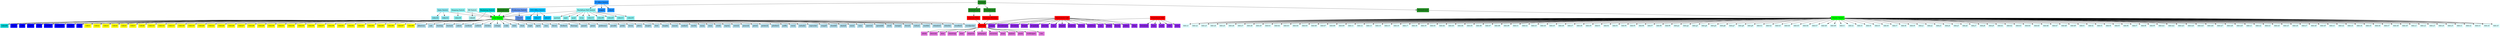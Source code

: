 strict digraph "aonet" {
/*
Needs to add 2D printers
*/
/*	node [shape=box,style=filled,color=red];
        "Internet" -> {"Firewall"}; */
	node [shape=box,style=filled,color=forestgreen];
        "Firewall" -> {"Firewall em0"};
        "Firewall" -> {"Firewall em1"};
        "Firewall" -> {"Firewall em2"};
        "Firewall" -> {"Firewall em3"};
	node [shape=box,style=filled,color=green];
        "Firewall em0" -> {"Core Switch"};
        "Firewall em3" -> {"Cluster Switch"};
	node [shape=box,style=filled,color=red];
        "Firewall em1" -> {"Comcast Fiber"};
        "Firewall em2" -> {"Skybeam Wireless"};
        "Comcast Fiber" -> {"Internet"};
        "Skybeam Wireless" -> {"Internet"};
        "Elastichosts LAX" -> {"Internet"};
        "Elastichosts DAL" -> {"Internet"};
	node [shape=box,style=filled,color=cadetblue2];
	"Sales Switch" -> {"Core Switch"};
        "Sales Switch" -> {"video32"};
        "Sales Switch" -> {"video12"};
	node [shape=box,style=filled,color=darkslategray2];
	"Shipping Switch" -> {"Core Switch"};
        "Shipping Switch" -> {"video16"};
	node [shape=box,style=filled,color=paleturquoise];
	"RD Switch" -> {"Core Switch"};
        "RD Switch" -> {"video6"};
	node [shape=box,style=filled,color=cornflowerblue];
	"Production Switch" -> {"Core Switch"};
        "Production Switch" -> {"video23"};
	node [shape=box,style=filled,color=darkturquoise];
	"Marketing Switch" -> {"Core Switch"};
        "Marketing Switch" -> {"video40"};
	node [shape=box,style=filled,color=deepskyblue];
	"CEO Office Switch" -> {"Core Switch"};
	"CEO Office Switch" -> {"swan"};
        "CEO Office Switch" -> {"video17"};
        "CEO Office Switch" -> {"video21"};
	node [shape=box,style=filled,color=darkslategray2];
	"NorthEast PoE Switch" -> {"Core Switch"};
	"NorthEast PoE Switch" -> {"quetzal"};
	"NorthEast PoE Switch" -> {"pipit"};
	"NorthEast PoE Switch" -> {"quail"};
	"NorthEast PoE Switch" -> {"wren"};
        "NorthEast PoE Switch" -> {"video13"};
        "NorthEast PoE Switch" -> {"video39"};
        "NorthEast PoE Switch" -> {"video25"};
        "NorthEast PoE Switch" -> {"video11"};
        "NorthEast PoE Switch" -> {"video33"};
	node [shape=box,style=filled,color=dodgerblue];
	"IT Office Switch" -> {"NorthEast PoE Switch"};
	"IT Office Switch" -> {"magpie"};
        "IT Office Switch" -> {"video9"};
	node [shape=box,style=filled,color=blue];
	"Core Switch" -> {"abejas"};
	"Core Switch" -> {"aodb"};
	"Core Switch" -> {"aogfs1"};
	"Core Switch" -> {"tunk"};
	"Core Switch" -> {"aobuild1"};
	"Core Switch" -> {"aocluster1"};
	"Core Switch" -> {"aomds1"};
	"Core Switch" -> {"cam"};
	node [shape=box,style=filled,color=yellow];
        "Core Switch" -> {"video1"};
        "Core Switch" -> {"video2"};
        "Core Switch" -> {"video3"};
        "Core Switch" -> {"video4"};
        "Core Switch" -> {"video5"};
        "Core Switch" -> {"video7"};
        "Core Switch" -> {"video8"};
        "Core Switch" -> {"video10"};
        "Core Switch" -> {"video14"};
        "Core Switch" -> {"video15"};
        "Core Switch" -> {"video18"};
        "Core Switch" -> {"video19"};
        "Core Switch" -> {"video20"};
        "Core Switch" -> {"video22"};
        "Core Switch" -> {"video24"};
        "Core Switch" -> {"video26"};
        "Core Switch" -> {"video27"};
        "Core Switch" -> {"video28"};
        "Core Switch" -> {"video29"};
        "Core Switch" -> {"video30"};
        "Core Switch" -> {"video31"};
        "Core Switch" -> {"video34"};
        "Core Switch" -> {"video35"};
        "Core Switch" -> {"video36"};
        "Core Switch" -> {"video37"};
        "Core Switch" -> {"video38"};
        "Core Switch" -> {"video40"};
        "Core Switch" -> {"video41"};
        "Core Switch" -> {"video42"};
        "Core Switch" -> {"video43"};
        "Core Switch" -> {"video44"};
        "Core Switch" -> {"video45"};
        "Core Switch" -> {"video46"};
        "Core Switch" -> {"video47"};
        "Core Switch" -> {"video48"};
	node [shape=box,style=filled,color=lightblue];
	"Core Switch" -> {"albatross"};
	"Core Switch" -> {"auk"};
	"Core Switch" -> {"bunting"};
	"Core Switch" -> {"bustard"};
	"Core Switch" -> {"cahow"};
	"Core Switch" -> {"cardinal"};
	"Core Switch" -> {"catbird"};
	"Core Switch" -> {"chicken"};
	"Core Switch" -> {"cotinga"};
	"Core Switch" -> {"crake"};
	"Core Switch" -> {"dodo"};
	"Core Switch" -> {"duck"};
	"Core Switch" -> {"eagle"};
	"Core Switch" -> {"egret"};
	"Core Switch" -> {"emu"};
	"Core Switch" -> {"falcon"};
	"Core Switch" -> {"firefinch"};
	"Core Switch" -> {"flamingo"};
	"Core Switch" -> {"gannet"};
	"Core Switch" -> {"geese"};
	"Core Switch" -> {"goldeneye"};
	"Core Switch" -> {"grackle"};
	"Core Switch" -> {"grebe"};
	"Core Switch" -> {"heron"};
	"Core Switch" -> {"jabiru"};
	"Core Switch" -> {"kinglet"};
	"Core Switch" -> {"kiwi"};
	"Core Switch" -> {"limpkin"};
	"Core Switch" -> {"macaw"};
	"Core Switch" -> {"mallard"};
	"Core Switch" -> {"merlin"};
	"Core Switch" -> {"myna"};
	"Core Switch" -> {"nene"};
	"Core Switch" -> {"oriole"};
	"Core Switch" -> {"osprey"};
	"Core Switch" -> {"ostrich"};
	"Core Switch" -> {"peacock"};
	"Core Switch" -> {"petrel"};
	"Core Switch" -> {"pickwick"};
	"Core Switch" -> {"pilotbird"};
	"Core Switch" -> {"puffin"};
	"Core Switch" -> {"raven"};
	"Core Switch" -> {"saltador"};
	"Core Switch" -> {"sapsucker"};
	"Core Switch" -> {"seagull"};
	"Core Switch" -> {"shoebill"};
	"Core Switch" -> {"skylark"};
	"Core Switch" -> {"smew"};
	"Core Switch" -> {"sora"};
	"Core Switch" -> {"sparrow"};
	"Core Switch" -> {"spoonbill"};
	"Core Switch" -> {"stork"};
	"Core Switch" -> {"tanager"};
	"Core Switch" -> {"thrush"};
	"Core Switch" -> {"vulture"};
	"Core Switch" -> {"warbler"};
	"Core Switch" -> {"whimbrel"};
	"Core Switch" -> {"whistler"};
	"Core Switch" -> {"woodlark"};
	"Core Switch" -> {"woodpecker"};
	node [shape=box,style=filled,color=blueviolet];
	"Elastichosts DAL" -> {"download"};
	"Elastichosts DAL" -> {"fone"};
	"Elastichosts DAL" -> {"mail"};
	"Elastichosts DAL" -> {"wiki"};
	"Elastichosts DAL" -> {"www"};
	"Elastichosts LAX" -> {"aomail"};
	"Elastichosts LAX" -> {"develdrupal"};
	"Elastichosts LAX" -> {"develerp"};
	"Elastichosts LAX" -> {"drupal"};
	"Elastichosts LAX" -> {"drupalsql"};
	"Elastichosts LAX" -> {"ohai-kit"};
	"Elastichosts LAX" -> {"ops"};
	"Elastichosts LAX" -> {"phplist"};
	"Elastichosts LAX" -> {"projects"};
	"Elastichosts LAX" -> {"survey"};
	"Elastichosts LAX" -> {"analytics"};
	"Elastichosts LAX" -> {"cal"};
	"Elastichosts LAX" -> {"dodev"};
	"Elastichosts LAX" -> {"forum"};
	"Elastichosts LAX" -> {"jabber"};
	"Elastichosts LAX" -> {"ldap"};
	node [shape=box,style=filled,color=orchid];
	"Internet" -> {"adelie"};
	"Internet" -> {"blossom"};
	"Internet" -> {"blue"};
	"Internet" -> {"chinstrap"};
	"Internet" -> {"door"};
	"Internet" -> {"emperor"};
	"Internet" -> {"galapagos"};
	"Internet" -> {"macaroni"};
	"Internet" -> {"moar"};
	"Internet" -> {"poptart"};
	"Internet" -> {"punto"};
	"Internet" -> {"rockhopper"};
	"Internet" -> {"ron"};
	node [shape=box,style=filled,color=lightcyan];
	"Cluster Switch" -> {"bbb-a1"};
	"Cluster Switch" -> {"bbb-a2"};
	"Cluster Switch" -> {"bbb-a3"};
	"Cluster Switch" -> {"bbb-a4"};
	"Cluster Switch" -> {"bbb-a5"};
	"Cluster Switch" -> {"bbb-a6"};
	"Cluster Switch" -> {"bbb-a7"};
	"Cluster Switch" -> {"bbb-a8"};
	"Cluster Switch" -> {"bbb-a9"};
	"Cluster Switch" -> {"bbb-b1"};
	"Cluster Switch" -> {"bbb-b2"};
	"Cluster Switch" -> {"bbb-b3"};
	"Cluster Switch" -> {"bbb-b4"};
	"Cluster Switch" -> {"bbb-b5"};
	"Cluster Switch" -> {"bbb-b6"};
	"Cluster Switch" -> {"bbb-b7"};
	"Cluster Switch" -> {"bbb-b8"};
	"Cluster Switch" -> {"bbb-b9"};
	"Cluster Switch" -> {"bbb-c1"};
	"Cluster Switch" -> {"bbb-c2"};
	"Cluster Switch" -> {"bbb-c3"};
	"Cluster Switch" -> {"bbb-c4"};
	"Cluster Switch" -> {"bbb-c5"};
	"Cluster Switch" -> {"bbb-c6"};
	"Cluster Switch" -> {"bbb-c7"};
	"Cluster Switch" -> {"bbb-c8"};
	"Cluster Switch" -> {"bbb-c9"};
	"Cluster Switch" -> {"bbb-d1"};
	"Cluster Switch" -> {"bbb-d2"};
	"Cluster Switch" -> {"bbb-d3"};
	"Cluster Switch" -> {"bbb-d4"};
	"Cluster Switch" -> {"bbb-d5"};
	"Cluster Switch" -> {"bbb-d6"};
	"Cluster Switch" -> {"bbb-d7"};
	"Cluster Switch" -> {"bbb-d8"};
	"Cluster Switch" -> {"bbb-d9"};
	"Cluster Switch" -> {"bbb-e1"};
	"Cluster Switch" -> {"bbb-e2"};
	"Cluster Switch" -> {"bbb-e3"};
	"Cluster Switch" -> {"bbb-e4"};
	"Cluster Switch" -> {"bbb-e5"};
	"Cluster Switch" -> {"bbb-e6"};
	"Cluster Switch" -> {"bbb-e7"};
	"Cluster Switch" -> {"bbb-e8"};
	"Cluster Switch" -> {"bbb-e9"};
	"Cluster Switch" -> {"bbb-f1"};
	"Cluster Switch" -> {"bbb-f2"};
	"Cluster Switch" -> {"bbb-f3"};
	"Cluster Switch" -> {"bbb-f4"};
	"Cluster Switch" -> {"bbb-f5"};
	"Cluster Switch" -> {"bbb-f6"};
	"Cluster Switch" -> {"bbb-f7"};
	"Cluster Switch" -> {"bbb-f8"};
	"Cluster Switch" -> {"bbb-f9"};
	"Cluster Switch" -> {"bbb-g1"};
	"Cluster Switch" -> {"bbb-g2"};
	"Cluster Switch" -> {"bbb-g3"};
	"Cluster Switch" -> {"bbb-g4"};
	"Cluster Switch" -> {"bbb-g5"};
	"Cluster Switch" -> {"bbb-g6"};
	"Cluster Switch" -> {"bbb-g7"};
	"Cluster Switch" -> {"bbb-g8"};
	"Cluster Switch" -> {"bbb-g9"};
	"Cluster Switch" -> {"bbb-h1"};
	"Cluster Switch" -> {"bbb-h2"};
	"Cluster Switch" -> {"bbb-h3"};
	"Cluster Switch" -> {"bbb-h4"};
	"Cluster Switch" -> {"bbb-h5"};
	"Cluster Switch" -> {"bbb-h6"};
	"Cluster Switch" -> {"bbb-h7"};
	"Cluster Switch" -> {"bbb-h8"};
	"Cluster Switch" -> {"bbb-h9"};
	"Cluster Switch" -> {"bbb-i1"};
	"Cluster Switch" -> {"bbb-i2"};
	"Cluster Switch" -> {"bbb-i3"};
	"Cluster Switch" -> {"bbb-i4"};
	"Cluster Switch" -> {"bbb-i5"};
	"Cluster Switch" -> {"bbb-i6"};
	"Cluster Switch" -> {"bbb-i7"};
	"Cluster Switch" -> {"bbb-i8"};
	"Cluster Switch" -> {"bbb-i9"};
	"Cluster Switch" -> {"bbb-j1"};
	"Cluster Switch" -> {"bbb-j2"};
	"Cluster Switch" -> {"bbb-j3"};
	"Cluster Switch" -> {"bbb-j4"};
	"Cluster Switch" -> {"bbb-j5"};
	"Cluster Switch" -> {"bbb-j6"};
	"Cluster Switch" -> {"bbb-j7"};
	"Cluster Switch" -> {"bbb-j8"};
	"Cluster Switch" -> {"bbb-j9"};
	"Cluster Switch" -> {"bbb-k1"};
	"Cluster Switch" -> {"bbb-k2"};
	"Cluster Switch" -> {"bbb-k3"};
	"Cluster Switch" -> {"bbb-k4"};
	"Cluster Switch" -> {"bbb-k5"};
	"Cluster Switch" -> {"bbb-k6"};
	"Cluster Switch" -> {"bbb-k7"};
	"Cluster Switch" -> {"bbb-k8"};
	"Cluster Switch" -> {"bbb-k9"};
	"Cluster Switch" -> {"bbb-l1"};
	"Cluster Switch" -> {"bbb-l2"};
	"Cluster Switch" -> {"bbb-l3"};
	"Cluster Switch" -> {"bbb-l4"};
	"Cluster Switch" -> {"bbb-l5"};
	"Cluster Switch" -> {"bbb-l6"};
	"Cluster Switch" -> {"bbb-l7"};
	"Cluster Switch" -> {"bbb-l8"};
	"Cluster Switch" -> {"bbb-l9"};
	"Cluster Switch" -> {"bbb-m1"};
	"Cluster Switch" -> {"bbb-m2"};
	"Cluster Switch" -> {"bbb-m3"};
	"Cluster Switch" -> {"bbb-m4"};
	"Cluster Switch" -> {"bbb-m5"};
	"Cluster Switch" -> {"bbb-m6"};
	"Cluster Switch" -> {"bbb-m7"};
	"Cluster Switch" -> {"bbb-m8"};
	"Cluster Switch" -> {"bbb-m9"};
	"Cluster Switch" -> {"bbb-n1"};
	"Cluster Switch" -> {"bbb-n2"};
	"Cluster Switch" -> {"bbb-n3"};
	"Cluster Switch" -> {"bbb-n4"};
	"Cluster Switch" -> {"bbb-n5"};
	"Cluster Switch" -> {"bbb-n6"};
	"Cluster Switch" -> {"bbb-n7"};
	"Cluster Switch" -> {"bbb-n8"};
	"Cluster Switch" -> {"bbb-n9"};
	"Cluster Switch" -> {"bbb-o1"};
	"Cluster Switch" -> {"bbb-o2"};
	"Cluster Switch" -> {"bbb-o3"};
	"Cluster Switch" -> {"bbb-o4"};
	"Cluster Switch" -> {"bbb-o5"};
	"Cluster Switch" -> {"bbb-o6"};
	"Cluster Switch" -> {"bbb-o7"};
	"Cluster Switch" -> {"bbb-o8"};
	"Cluster Switch" -> {"bbb-o9"};
	"Cluster Switch" -> {"bbb-y1"};
	"Cluster Switch" -> {"bbb-y2"};
	"Cluster Switch" -> {"bbb-y3"};
	"Cluster Switch" -> {"bbb-y4"};
	"Cluster Switch" -> {"bbb-y5"};
	"Cluster Switch" -> {"bbb-z1"};
	"Cluster Switch" -> {"bbb-z2"};
	"Cluster Switch" -> {"bbb-z3"};
	"Cluster Switch" -> {"bbb-z4"};
	"Cluster Switch" -> {"bbb-z5"};
}

